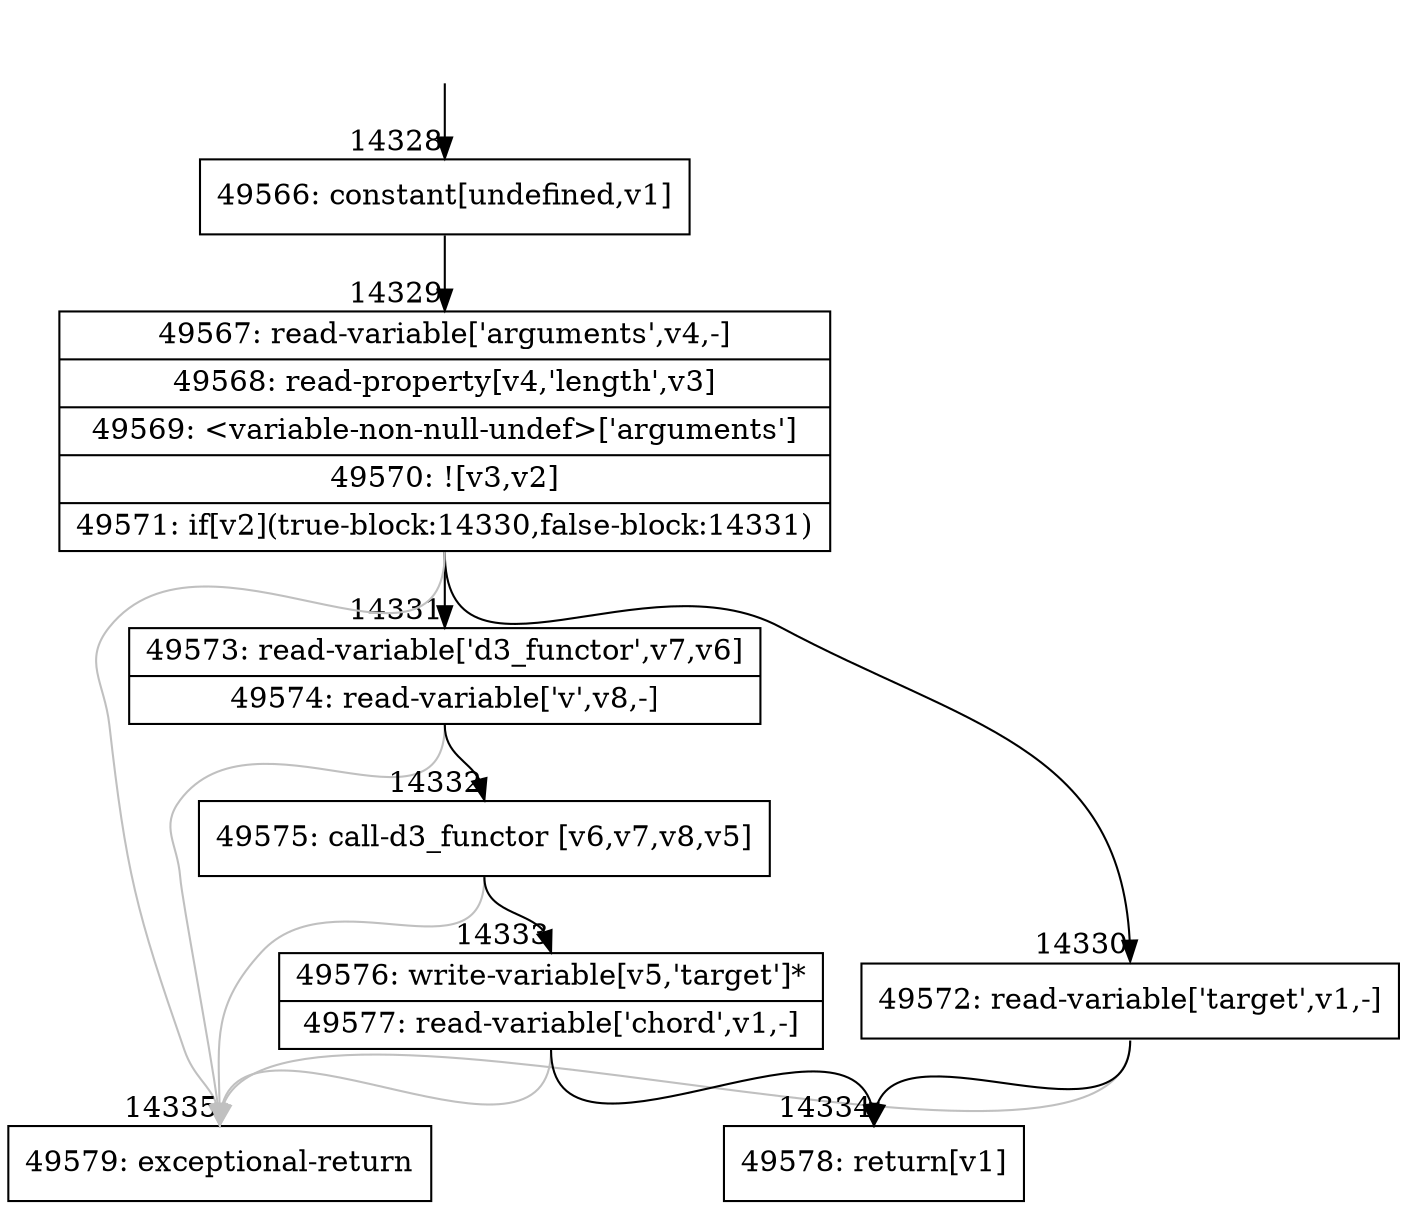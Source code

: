 digraph {
rankdir="TD"
BB_entry1324[shape=none,label=""];
BB_entry1324 -> BB14328 [tailport=s, headport=n, headlabel="    14328"]
BB14328 [shape=record label="{49566: constant[undefined,v1]}" ] 
BB14328 -> BB14329 [tailport=s, headport=n, headlabel="      14329"]
BB14329 [shape=record label="{49567: read-variable['arguments',v4,-]|49568: read-property[v4,'length',v3]|49569: \<variable-non-null-undef\>['arguments']|49570: ![v3,v2]|49571: if[v2](true-block:14330,false-block:14331)}" ] 
BB14329 -> BB14330 [tailport=s, headport=n, headlabel="      14330"]
BB14329 -> BB14331 [tailport=s, headport=n, headlabel="      14331"]
BB14329 -> BB14335 [tailport=s, headport=n, color=gray, headlabel="      14335"]
BB14330 [shape=record label="{49572: read-variable['target',v1,-]}" ] 
BB14330 -> BB14334 [tailport=s, headport=n, headlabel="      14334"]
BB14330 -> BB14335 [tailport=s, headport=n, color=gray]
BB14331 [shape=record label="{49573: read-variable['d3_functor',v7,v6]|49574: read-variable['v',v8,-]}" ] 
BB14331 -> BB14332 [tailport=s, headport=n, headlabel="      14332"]
BB14331 -> BB14335 [tailport=s, headport=n, color=gray]
BB14332 [shape=record label="{49575: call-d3_functor [v6,v7,v8,v5]}" ] 
BB14332 -> BB14333 [tailport=s, headport=n, headlabel="      14333"]
BB14332 -> BB14335 [tailport=s, headport=n, color=gray]
BB14333 [shape=record label="{49576: write-variable[v5,'target']*|49577: read-variable['chord',v1,-]}" ] 
BB14333 -> BB14334 [tailport=s, headport=n]
BB14333 -> BB14335 [tailport=s, headport=n, color=gray]
BB14334 [shape=record label="{49578: return[v1]}" ] 
BB14335 [shape=record label="{49579: exceptional-return}" ] 
//#$~ 8477
}
